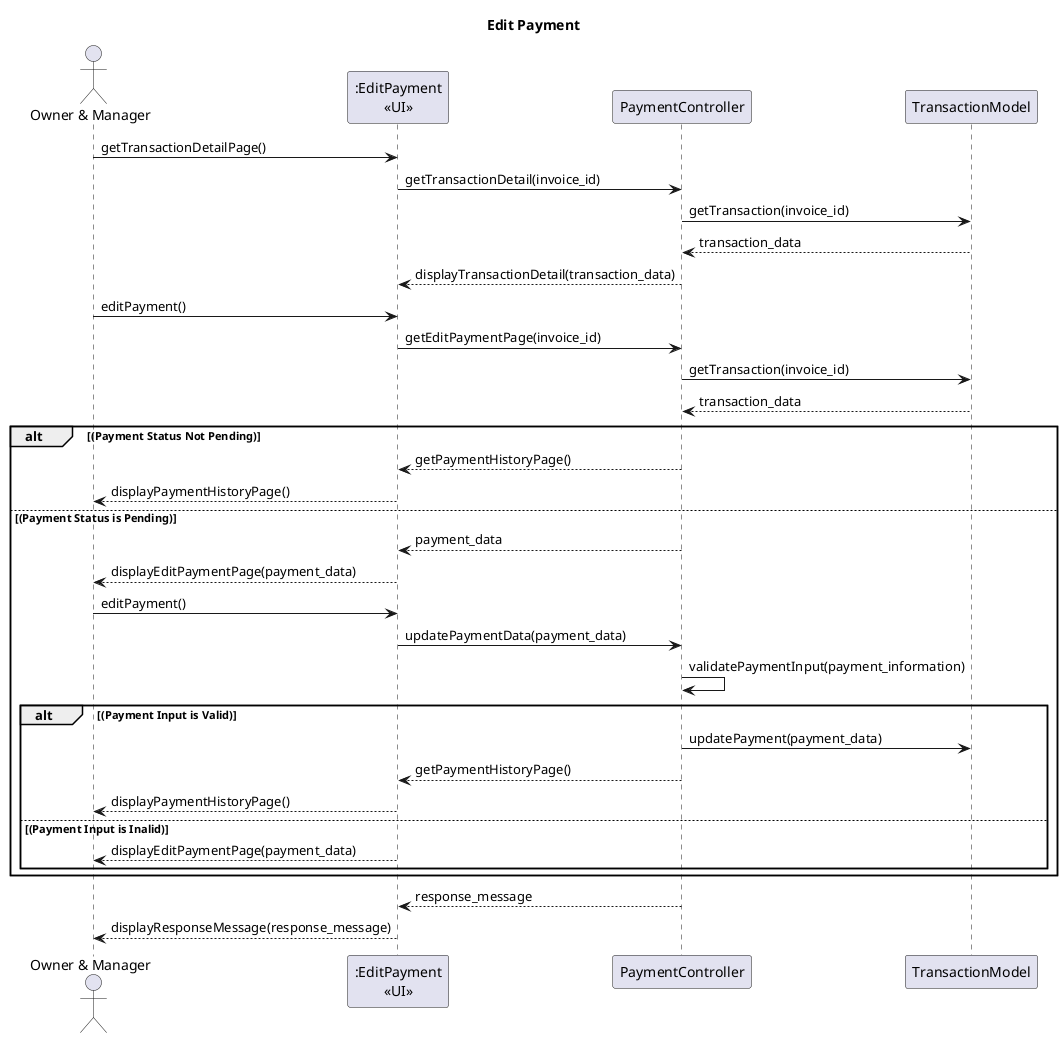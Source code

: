 @startuml
title Edit Payment
actor "Owner & Manager" as act
participant ":EditPayment\n<<UI>>" as view
participant PaymentController as ctrl
participant TransactionModel as tm

act -> view : getTransactionDetailPage()
view -> ctrl : getTransactionDetail(invoice_id)
ctrl -> tm : getTransaction(invoice_id)
ctrl <-- tm : transaction_data
view <-- ctrl : displayTransactionDetail(transaction_data)

act -> view : editPayment()
view -> ctrl : getEditPaymentPage(invoice_id)
ctrl -> tm : getTransaction(invoice_id)
ctrl <-- tm : transaction_data

alt (Payment Status Not Pending)
    view <-- ctrl : getPaymentHistoryPage()
    act <-- view : displayPaymentHistoryPage() 
else (Payment Status is Pending)
    view <-- ctrl : payment_data
    act <-- view : displayEditPaymentPage(payment_data) 

    act -> view : editPayment()
    view -> ctrl : updatePaymentData(payment_data)
    ctrl -> ctrl : validatePaymentInput(payment_information)
    alt (Payment Input is Valid)
        ctrl -> tm : updatePayment(payment_data)
    
        view <-- ctrl : getPaymentHistoryPage()
        act <-- view : displayPaymentHistoryPage()
    else (Payment Input is Inalid)
    
        act <-- view : displayEditPaymentPage(payment_data)
    end 
end 
view <-- ctrl : response_message
act <-- view : displayResponseMessage(response_message)

@enduml
